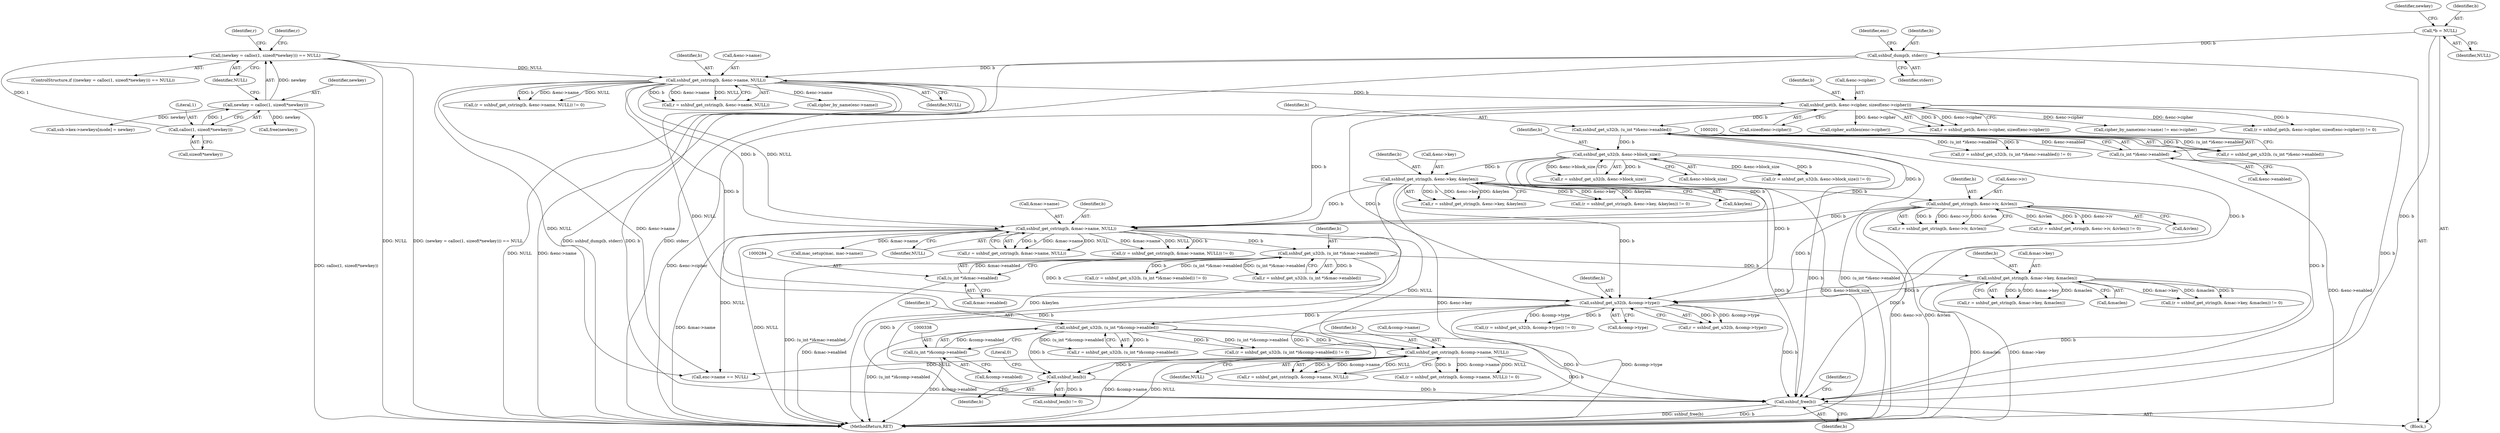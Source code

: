 digraph "1_src_3095060f479b86288e31c79ecbc5131a66bcd2f9_2@API" {
"1000414" [label="(Call,sshbuf_free(b))"];
"1000171" [label="(Call,sshbuf_get_cstring(b, &enc->name, NULL))"];
"1000145" [label="(Call,sshbuf_dump(b, stderr))"];
"1000106" [label="(Call,*b = NULL)"];
"1000121" [label="(Call,(newkey = calloc(1, sizeof(*newkey))) == NULL)"];
"1000122" [label="(Call,newkey = calloc(1, sizeof(*newkey)))"];
"1000124" [label="(Call,calloc(1, sizeof(*newkey)))"];
"1000335" [label="(Call,sshbuf_get_u32(b, (u_int *)&comp->enabled))"];
"1000324" [label="(Call,sshbuf_get_u32(b, &comp->type))"];
"1000293" [label="(Call,sshbuf_get_string(b, &mac->key, &maclen))"];
"1000281" [label="(Call,sshbuf_get_u32(b, (u_int *)&mac->enabled))"];
"1000256" [label="(Call,sshbuf_get_cstring(b, &mac->name, NULL))"];
"1000222" [label="(Call,sshbuf_get_string(b, &enc->key, &keylen))"];
"1000211" [label="(Call,sshbuf_get_u32(b, &enc->block_size))"];
"1000198" [label="(Call,sshbuf_get_u32(b, (u_int *)&enc->enabled))"];
"1000183" [label="(Call,sshbuf_get(b, &enc->cipher, sizeof(enc->cipher)))"];
"1000200" [label="(Call,(u_int *)&enc->enabled)"];
"1000234" [label="(Call,sshbuf_get_string(b, &enc->iv, &ivlen))"];
"1000283" [label="(Call,(u_int *)&mac->enabled)"];
"1000337" [label="(Call,(u_int *)&comp->enabled)"];
"1000347" [label="(Call,sshbuf_get_cstring(b, &comp->name, NULL))"];
"1000378" [label="(Call,sshbuf_len(b))"];
"1000177" [label="(Identifier,NULL)"];
"1000333" [label="(Call,r = sshbuf_get_u32(b, (u_int *)&comp->enabled))"];
"1000321" [label="(Call,(r = sshbuf_get_u32(b, &comp->type)) != 0)"];
"1000222" [label="(Call,sshbuf_get_string(b, &enc->key, &keylen))"];
"1000235" [label="(Identifier,b)"];
"1000358" [label="(Call,enc->name == NULL)"];
"1000114" [label="(Identifier,newkey)"];
"1000236" [label="(Call,&enc->iv)"];
"1000295" [label="(Call,&mac->key)"];
"1000108" [label="(Identifier,NULL)"];
"1000326" [label="(Call,&comp->type)"];
"1000171" [label="(Call,sshbuf_get_cstring(b, &enc->name, NULL))"];
"1000234" [label="(Call,sshbuf_get_string(b, &enc->iv, &ivlen))"];
"1000415" [label="(Identifier,b)"];
"1000240" [label="(Call,&ivlen)"];
"1000172" [label="(Identifier,b)"];
"1000232" [label="(Call,r = sshbuf_get_string(b, &enc->iv, &ivlen))"];
"1000285" [label="(Call,&mac->enabled)"];
"1000293" [label="(Call,sshbuf_get_string(b, &mac->key, &maclen))"];
"1000281" [label="(Call,sshbuf_get_u32(b, (u_int *)&mac->enabled))"];
"1000145" [label="(Call,sshbuf_dump(b, stderr))"];
"1000219" [label="(Call,(r = sshbuf_get_string(b, &enc->key, &keylen)) != 0)"];
"1000180" [label="(Call,(r = sshbuf_get(b, &enc->cipher, sizeof(enc->cipher))) != 0)"];
"1000378" [label="(Call,sshbuf_len(b))"];
"1000258" [label="(Call,&mac->name)"];
"1000269" [label="(Call,mac_setup(mac, mac->name))"];
"1000228" [label="(Call,&keylen)"];
"1000147" [label="(Identifier,stderr)"];
"1000396" [label="(Call,ssh->kex->newkeys[mode] = newkey)"];
"1000184" [label="(Identifier,b)"];
"1000104" [label="(Block,)"];
"1000199" [label="(Identifier,b)"];
"1000345" [label="(Call,r = sshbuf_get_cstring(b, &comp->name, NULL))"];
"1000344" [label="(Call,(r = sshbuf_get_cstring(b, &comp->name, NULL)) != 0)"];
"1000208" [label="(Call,(r = sshbuf_get_u32(b, &enc->block_size)) != 0)"];
"1000278" [label="(Call,(r = sshbuf_get_u32(b, (u_int *)&mac->enabled)) != 0)"];
"1000335" [label="(Call,sshbuf_get_u32(b, (u_int *)&comp->enabled))"];
"1000262" [label="(Identifier,NULL)"];
"1000183" [label="(Call,sshbuf_get(b, &enc->cipher, sizeof(enc->cipher)))"];
"1000348" [label="(Identifier,b)"];
"1000299" [label="(Call,&maclen)"];
"1000347" [label="(Call,sshbuf_get_cstring(b, &comp->name, NULL))"];
"1000322" [label="(Call,r = sshbuf_get_u32(b, &comp->type))"];
"1000173" [label="(Call,&enc->name)"];
"1000324" [label="(Call,sshbuf_get_u32(b, &comp->type))"];
"1000332" [label="(Call,(r = sshbuf_get_u32(b, (u_int *)&comp->enabled)) != 0)"];
"1000231" [label="(Call,(r = sshbuf_get_string(b, &enc->iv, &ivlen)) != 0)"];
"1000336" [label="(Identifier,b)"];
"1000129" [label="(Identifier,NULL)"];
"1000353" [label="(Identifier,NULL)"];
"1000211" [label="(Call,sshbuf_get_u32(b, &enc->block_size))"];
"1000196" [label="(Call,r = sshbuf_get_u32(b, (u_int *)&enc->enabled))"];
"1000106" [label="(Call,*b = NULL)"];
"1000202" [label="(Call,&enc->enabled)"];
"1000185" [label="(Call,&enc->cipher)"];
"1000168" [label="(Call,(r = sshbuf_get_cstring(b, &enc->name, NULL)) != 0)"];
"1000220" [label="(Call,r = sshbuf_get_string(b, &enc->key, &keylen))"];
"1000189" [label="(Call,sizeof(enc->cipher))"];
"1000283" [label="(Call,(u_int *)&mac->enabled)"];
"1000294" [label="(Identifier,b)"];
"1000254" [label="(Call,r = sshbuf_get_cstring(b, &mac->name, NULL))"];
"1000291" [label="(Call,r = sshbuf_get_string(b, &mac->key, &maclen))"];
"1000146" [label="(Identifier,b)"];
"1000279" [label="(Call,r = sshbuf_get_u32(b, (u_int *)&mac->enabled))"];
"1000169" [label="(Call,r = sshbuf_get_cstring(b, &enc->name, NULL))"];
"1000121" [label="(Call,(newkey = calloc(1, sizeof(*newkey))) == NULL)"];
"1000149" [label="(Identifier,enc)"];
"1000120" [label="(ControlStructure,if ((newkey = calloc(1, sizeof(*newkey))) == NULL))"];
"1000256" [label="(Call,sshbuf_get_cstring(b, &mac->name, NULL))"];
"1000337" [label="(Call,(u_int *)&comp->enabled)"];
"1000377" [label="(Call,sshbuf_len(b) != 0)"];
"1000325" [label="(Identifier,b)"];
"1000224" [label="(Call,&enc->key)"];
"1000246" [label="(Call,cipher_authlen(enc->cipher))"];
"1000195" [label="(Call,(r = sshbuf_get_u32(b, (u_int *)&enc->enabled)) != 0)"];
"1000107" [label="(Identifier,b)"];
"1000282" [label="(Identifier,b)"];
"1000181" [label="(Call,r = sshbuf_get(b, &enc->cipher, sizeof(enc->cipher)))"];
"1000138" [label="(Identifier,r)"];
"1000253" [label="(Call,(r = sshbuf_get_cstring(b, &mac->name, NULL)) != 0)"];
"1000209" [label="(Call,r = sshbuf_get_u32(b, &enc->block_size))"];
"1000290" [label="(Call,(r = sshbuf_get_string(b, &mac->key, &maclen)) != 0)"];
"1000132" [label="(Identifier,r)"];
"1000349" [label="(Call,&comp->name)"];
"1000380" [label="(Literal,0)"];
"1000257" [label="(Identifier,b)"];
"1000414" [label="(Call,sshbuf_free(b))"];
"1000213" [label="(Call,&enc->block_size)"];
"1000212" [label="(Identifier,b)"];
"1000379" [label="(Identifier,b)"];
"1000339" [label="(Call,&comp->enabled)"];
"1000126" [label="(Call,sizeof(*newkey))"];
"1000363" [label="(Call,cipher_by_name(enc->name) != enc->cipher)"];
"1000223" [label="(Identifier,b)"];
"1000125" [label="(Literal,1)"];
"1000123" [label="(Identifier,newkey)"];
"1000364" [label="(Call,cipher_by_name(enc->name))"];
"1000200" [label="(Call,(u_int *)&enc->enabled)"];
"1000124" [label="(Call,calloc(1, sizeof(*newkey)))"];
"1000417" [label="(Identifier,r)"];
"1000198" [label="(Call,sshbuf_get_u32(b, (u_int *)&enc->enabled))"];
"1000418" [label="(MethodReturn,RET)"];
"1000412" [label="(Call,free(newkey))"];
"1000122" [label="(Call,newkey = calloc(1, sizeof(*newkey)))"];
"1000414" -> "1000104"  [label="AST: "];
"1000414" -> "1000415"  [label="CFG: "];
"1000415" -> "1000414"  [label="AST: "];
"1000417" -> "1000414"  [label="CFG: "];
"1000414" -> "1000418"  [label="DDG: sshbuf_free(b)"];
"1000414" -> "1000418"  [label="DDG: b"];
"1000171" -> "1000414"  [label="DDG: b"];
"1000335" -> "1000414"  [label="DDG: b"];
"1000234" -> "1000414"  [label="DDG: b"];
"1000183" -> "1000414"  [label="DDG: b"];
"1000347" -> "1000414"  [label="DDG: b"];
"1000378" -> "1000414"  [label="DDG: b"];
"1000211" -> "1000414"  [label="DDG: b"];
"1000198" -> "1000414"  [label="DDG: b"];
"1000324" -> "1000414"  [label="DDG: b"];
"1000256" -> "1000414"  [label="DDG: b"];
"1000222" -> "1000414"  [label="DDG: b"];
"1000281" -> "1000414"  [label="DDG: b"];
"1000106" -> "1000414"  [label="DDG: b"];
"1000293" -> "1000414"  [label="DDG: b"];
"1000171" -> "1000169"  [label="AST: "];
"1000171" -> "1000177"  [label="CFG: "];
"1000172" -> "1000171"  [label="AST: "];
"1000173" -> "1000171"  [label="AST: "];
"1000177" -> "1000171"  [label="AST: "];
"1000169" -> "1000171"  [label="CFG: "];
"1000171" -> "1000418"  [label="DDG: &enc->name"];
"1000171" -> "1000418"  [label="DDG: NULL"];
"1000171" -> "1000168"  [label="DDG: b"];
"1000171" -> "1000168"  [label="DDG: &enc->name"];
"1000171" -> "1000168"  [label="DDG: NULL"];
"1000171" -> "1000169"  [label="DDG: b"];
"1000171" -> "1000169"  [label="DDG: &enc->name"];
"1000171" -> "1000169"  [label="DDG: NULL"];
"1000145" -> "1000171"  [label="DDG: b"];
"1000121" -> "1000171"  [label="DDG: NULL"];
"1000171" -> "1000183"  [label="DDG: b"];
"1000171" -> "1000256"  [label="DDG: b"];
"1000171" -> "1000256"  [label="DDG: NULL"];
"1000171" -> "1000324"  [label="DDG: b"];
"1000171" -> "1000347"  [label="DDG: NULL"];
"1000171" -> "1000358"  [label="DDG: &enc->name"];
"1000171" -> "1000358"  [label="DDG: NULL"];
"1000171" -> "1000364"  [label="DDG: &enc->name"];
"1000145" -> "1000104"  [label="AST: "];
"1000145" -> "1000147"  [label="CFG: "];
"1000146" -> "1000145"  [label="AST: "];
"1000147" -> "1000145"  [label="AST: "];
"1000149" -> "1000145"  [label="CFG: "];
"1000145" -> "1000418"  [label="DDG: sshbuf_dump(b, stderr)"];
"1000145" -> "1000418"  [label="DDG: stderr"];
"1000106" -> "1000145"  [label="DDG: b"];
"1000106" -> "1000104"  [label="AST: "];
"1000106" -> "1000108"  [label="CFG: "];
"1000107" -> "1000106"  [label="AST: "];
"1000108" -> "1000106"  [label="AST: "];
"1000114" -> "1000106"  [label="CFG: "];
"1000121" -> "1000120"  [label="AST: "];
"1000121" -> "1000129"  [label="CFG: "];
"1000122" -> "1000121"  [label="AST: "];
"1000129" -> "1000121"  [label="AST: "];
"1000132" -> "1000121"  [label="CFG: "];
"1000138" -> "1000121"  [label="CFG: "];
"1000121" -> "1000418"  [label="DDG: NULL"];
"1000121" -> "1000418"  [label="DDG: (newkey = calloc(1, sizeof(*newkey))) == NULL"];
"1000122" -> "1000121"  [label="DDG: newkey"];
"1000124" -> "1000121"  [label="DDG: 1"];
"1000122" -> "1000124"  [label="CFG: "];
"1000123" -> "1000122"  [label="AST: "];
"1000124" -> "1000122"  [label="AST: "];
"1000129" -> "1000122"  [label="CFG: "];
"1000122" -> "1000418"  [label="DDG: calloc(1, sizeof(*newkey))"];
"1000124" -> "1000122"  [label="DDG: 1"];
"1000122" -> "1000396"  [label="DDG: newkey"];
"1000122" -> "1000412"  [label="DDG: newkey"];
"1000124" -> "1000126"  [label="CFG: "];
"1000125" -> "1000124"  [label="AST: "];
"1000126" -> "1000124"  [label="AST: "];
"1000335" -> "1000333"  [label="AST: "];
"1000335" -> "1000337"  [label="CFG: "];
"1000336" -> "1000335"  [label="AST: "];
"1000337" -> "1000335"  [label="AST: "];
"1000333" -> "1000335"  [label="CFG: "];
"1000335" -> "1000418"  [label="DDG: (u_int *)&comp->enabled"];
"1000335" -> "1000332"  [label="DDG: b"];
"1000335" -> "1000332"  [label="DDG: (u_int *)&comp->enabled"];
"1000335" -> "1000333"  [label="DDG: b"];
"1000335" -> "1000333"  [label="DDG: (u_int *)&comp->enabled"];
"1000324" -> "1000335"  [label="DDG: b"];
"1000337" -> "1000335"  [label="DDG: &comp->enabled"];
"1000335" -> "1000347"  [label="DDG: b"];
"1000335" -> "1000378"  [label="DDG: b"];
"1000324" -> "1000322"  [label="AST: "];
"1000324" -> "1000326"  [label="CFG: "];
"1000325" -> "1000324"  [label="AST: "];
"1000326" -> "1000324"  [label="AST: "];
"1000322" -> "1000324"  [label="CFG: "];
"1000324" -> "1000418"  [label="DDG: &comp->type"];
"1000324" -> "1000321"  [label="DDG: b"];
"1000324" -> "1000321"  [label="DDG: &comp->type"];
"1000324" -> "1000322"  [label="DDG: b"];
"1000324" -> "1000322"  [label="DDG: &comp->type"];
"1000293" -> "1000324"  [label="DDG: b"];
"1000234" -> "1000324"  [label="DDG: b"];
"1000183" -> "1000324"  [label="DDG: b"];
"1000211" -> "1000324"  [label="DDG: b"];
"1000198" -> "1000324"  [label="DDG: b"];
"1000222" -> "1000324"  [label="DDG: b"];
"1000281" -> "1000324"  [label="DDG: b"];
"1000324" -> "1000378"  [label="DDG: b"];
"1000293" -> "1000291"  [label="AST: "];
"1000293" -> "1000299"  [label="CFG: "];
"1000294" -> "1000293"  [label="AST: "];
"1000295" -> "1000293"  [label="AST: "];
"1000299" -> "1000293"  [label="AST: "];
"1000291" -> "1000293"  [label="CFG: "];
"1000293" -> "1000418"  [label="DDG: &maclen"];
"1000293" -> "1000418"  [label="DDG: &mac->key"];
"1000293" -> "1000290"  [label="DDG: b"];
"1000293" -> "1000290"  [label="DDG: &mac->key"];
"1000293" -> "1000290"  [label="DDG: &maclen"];
"1000293" -> "1000291"  [label="DDG: b"];
"1000293" -> "1000291"  [label="DDG: &mac->key"];
"1000293" -> "1000291"  [label="DDG: &maclen"];
"1000281" -> "1000293"  [label="DDG: b"];
"1000281" -> "1000279"  [label="AST: "];
"1000281" -> "1000283"  [label="CFG: "];
"1000282" -> "1000281"  [label="AST: "];
"1000283" -> "1000281"  [label="AST: "];
"1000279" -> "1000281"  [label="CFG: "];
"1000281" -> "1000418"  [label="DDG: (u_int *)&mac->enabled"];
"1000281" -> "1000278"  [label="DDG: b"];
"1000281" -> "1000278"  [label="DDG: (u_int *)&mac->enabled"];
"1000281" -> "1000279"  [label="DDG: b"];
"1000281" -> "1000279"  [label="DDG: (u_int *)&mac->enabled"];
"1000256" -> "1000281"  [label="DDG: b"];
"1000283" -> "1000281"  [label="DDG: &mac->enabled"];
"1000256" -> "1000254"  [label="AST: "];
"1000256" -> "1000262"  [label="CFG: "];
"1000257" -> "1000256"  [label="AST: "];
"1000258" -> "1000256"  [label="AST: "];
"1000262" -> "1000256"  [label="AST: "];
"1000254" -> "1000256"  [label="CFG: "];
"1000256" -> "1000418"  [label="DDG: &mac->name"];
"1000256" -> "1000418"  [label="DDG: NULL"];
"1000256" -> "1000253"  [label="DDG: b"];
"1000256" -> "1000253"  [label="DDG: &mac->name"];
"1000256" -> "1000253"  [label="DDG: NULL"];
"1000256" -> "1000254"  [label="DDG: b"];
"1000256" -> "1000254"  [label="DDG: &mac->name"];
"1000256" -> "1000254"  [label="DDG: NULL"];
"1000222" -> "1000256"  [label="DDG: b"];
"1000234" -> "1000256"  [label="DDG: b"];
"1000183" -> "1000256"  [label="DDG: b"];
"1000211" -> "1000256"  [label="DDG: b"];
"1000198" -> "1000256"  [label="DDG: b"];
"1000256" -> "1000269"  [label="DDG: &mac->name"];
"1000256" -> "1000347"  [label="DDG: NULL"];
"1000256" -> "1000358"  [label="DDG: NULL"];
"1000222" -> "1000220"  [label="AST: "];
"1000222" -> "1000228"  [label="CFG: "];
"1000223" -> "1000222"  [label="AST: "];
"1000224" -> "1000222"  [label="AST: "];
"1000228" -> "1000222"  [label="AST: "];
"1000220" -> "1000222"  [label="CFG: "];
"1000222" -> "1000418"  [label="DDG: &keylen"];
"1000222" -> "1000418"  [label="DDG: &enc->key"];
"1000222" -> "1000219"  [label="DDG: b"];
"1000222" -> "1000219"  [label="DDG: &enc->key"];
"1000222" -> "1000219"  [label="DDG: &keylen"];
"1000222" -> "1000220"  [label="DDG: b"];
"1000222" -> "1000220"  [label="DDG: &enc->key"];
"1000222" -> "1000220"  [label="DDG: &keylen"];
"1000211" -> "1000222"  [label="DDG: b"];
"1000222" -> "1000234"  [label="DDG: b"];
"1000211" -> "1000209"  [label="AST: "];
"1000211" -> "1000213"  [label="CFG: "];
"1000212" -> "1000211"  [label="AST: "];
"1000213" -> "1000211"  [label="AST: "];
"1000209" -> "1000211"  [label="CFG: "];
"1000211" -> "1000418"  [label="DDG: &enc->block_size"];
"1000211" -> "1000208"  [label="DDG: b"];
"1000211" -> "1000208"  [label="DDG: &enc->block_size"];
"1000211" -> "1000209"  [label="DDG: b"];
"1000211" -> "1000209"  [label="DDG: &enc->block_size"];
"1000198" -> "1000211"  [label="DDG: b"];
"1000198" -> "1000196"  [label="AST: "];
"1000198" -> "1000200"  [label="CFG: "];
"1000199" -> "1000198"  [label="AST: "];
"1000200" -> "1000198"  [label="AST: "];
"1000196" -> "1000198"  [label="CFG: "];
"1000198" -> "1000418"  [label="DDG: (u_int *)&enc->enabled"];
"1000198" -> "1000195"  [label="DDG: b"];
"1000198" -> "1000195"  [label="DDG: (u_int *)&enc->enabled"];
"1000198" -> "1000196"  [label="DDG: b"];
"1000198" -> "1000196"  [label="DDG: (u_int *)&enc->enabled"];
"1000183" -> "1000198"  [label="DDG: b"];
"1000200" -> "1000198"  [label="DDG: &enc->enabled"];
"1000183" -> "1000181"  [label="AST: "];
"1000183" -> "1000189"  [label="CFG: "];
"1000184" -> "1000183"  [label="AST: "];
"1000185" -> "1000183"  [label="AST: "];
"1000189" -> "1000183"  [label="AST: "];
"1000181" -> "1000183"  [label="CFG: "];
"1000183" -> "1000418"  [label="DDG: &enc->cipher"];
"1000183" -> "1000180"  [label="DDG: b"];
"1000183" -> "1000180"  [label="DDG: &enc->cipher"];
"1000183" -> "1000181"  [label="DDG: b"];
"1000183" -> "1000181"  [label="DDG: &enc->cipher"];
"1000183" -> "1000246"  [label="DDG: &enc->cipher"];
"1000183" -> "1000363"  [label="DDG: &enc->cipher"];
"1000200" -> "1000202"  [label="CFG: "];
"1000201" -> "1000200"  [label="AST: "];
"1000202" -> "1000200"  [label="AST: "];
"1000200" -> "1000418"  [label="DDG: &enc->enabled"];
"1000234" -> "1000232"  [label="AST: "];
"1000234" -> "1000240"  [label="CFG: "];
"1000235" -> "1000234"  [label="AST: "];
"1000236" -> "1000234"  [label="AST: "];
"1000240" -> "1000234"  [label="AST: "];
"1000232" -> "1000234"  [label="CFG: "];
"1000234" -> "1000418"  [label="DDG: &enc->iv"];
"1000234" -> "1000418"  [label="DDG: &ivlen"];
"1000234" -> "1000231"  [label="DDG: b"];
"1000234" -> "1000231"  [label="DDG: &enc->iv"];
"1000234" -> "1000231"  [label="DDG: &ivlen"];
"1000234" -> "1000232"  [label="DDG: b"];
"1000234" -> "1000232"  [label="DDG: &enc->iv"];
"1000234" -> "1000232"  [label="DDG: &ivlen"];
"1000283" -> "1000285"  [label="CFG: "];
"1000284" -> "1000283"  [label="AST: "];
"1000285" -> "1000283"  [label="AST: "];
"1000283" -> "1000418"  [label="DDG: &mac->enabled"];
"1000337" -> "1000339"  [label="CFG: "];
"1000338" -> "1000337"  [label="AST: "];
"1000339" -> "1000337"  [label="AST: "];
"1000337" -> "1000418"  [label="DDG: &comp->enabled"];
"1000347" -> "1000345"  [label="AST: "];
"1000347" -> "1000353"  [label="CFG: "];
"1000348" -> "1000347"  [label="AST: "];
"1000349" -> "1000347"  [label="AST: "];
"1000353" -> "1000347"  [label="AST: "];
"1000345" -> "1000347"  [label="CFG: "];
"1000347" -> "1000418"  [label="DDG: &comp->name"];
"1000347" -> "1000418"  [label="DDG: NULL"];
"1000347" -> "1000344"  [label="DDG: b"];
"1000347" -> "1000344"  [label="DDG: &comp->name"];
"1000347" -> "1000344"  [label="DDG: NULL"];
"1000347" -> "1000345"  [label="DDG: b"];
"1000347" -> "1000345"  [label="DDG: &comp->name"];
"1000347" -> "1000345"  [label="DDG: NULL"];
"1000347" -> "1000358"  [label="DDG: NULL"];
"1000347" -> "1000378"  [label="DDG: b"];
"1000378" -> "1000377"  [label="AST: "];
"1000378" -> "1000379"  [label="CFG: "];
"1000379" -> "1000378"  [label="AST: "];
"1000380" -> "1000378"  [label="CFG: "];
"1000378" -> "1000377"  [label="DDG: b"];
}
